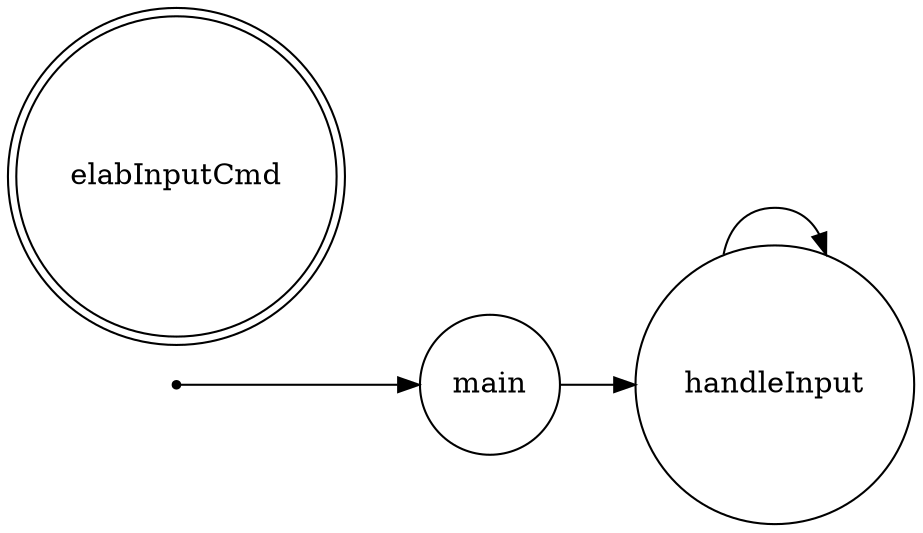 /*
*
* A GraphViz DOT FSM description 
* Please use a GraphViz visualizer (like http://www.webgraphviz.com)
* 
* Generated by AM,NC,RM
*  
*/
 
digraph finite_state_machine {
  	rankdir=LR;
  	size="8,5"
  	node [shape = point]; iniziale;
  	node [shape = doublecircle]; elabInputCmd; 
  	node [shape = circle];
  	iniziale -> main [label = ""];
  	
  	
  	main -> handleInput [ label = ""];
  	
  	handleInput -> handleInput [ label = ""];
}